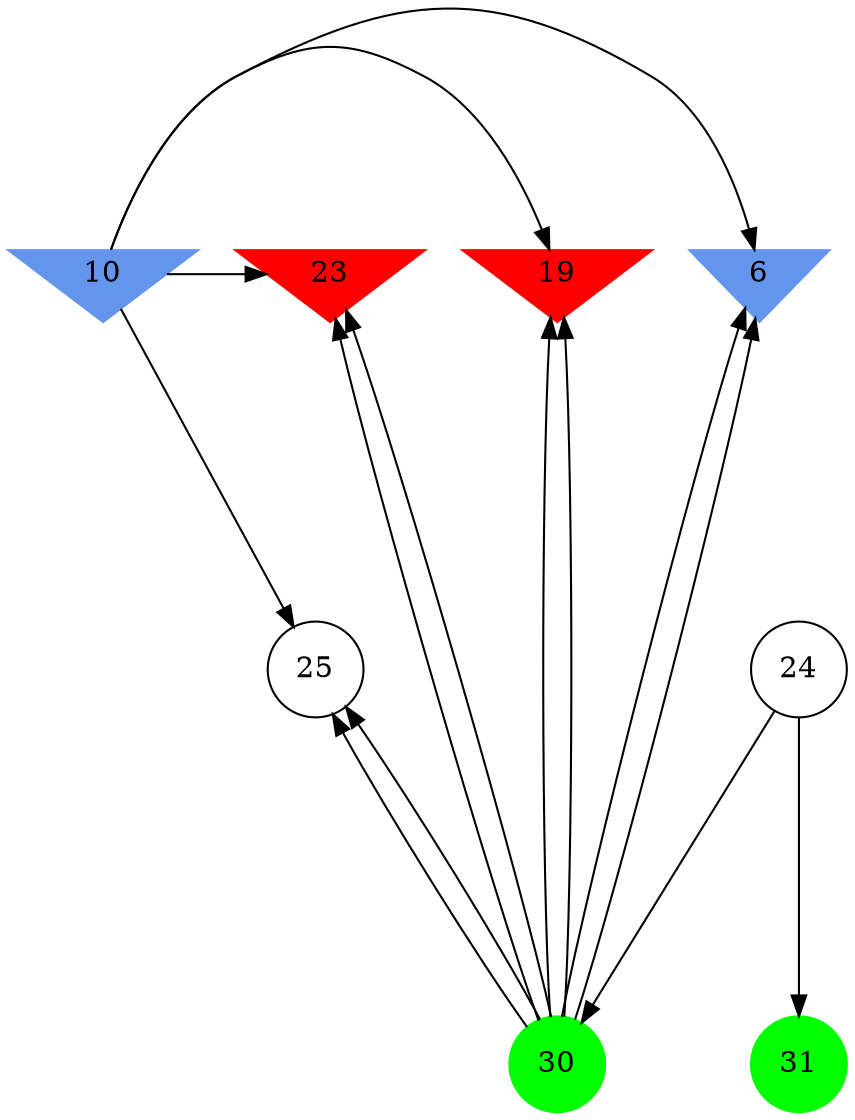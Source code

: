 digraph brain {
	ranksep=2.0;
	6 [shape=invtriangle,style=filled,color=cornflowerblue];
	10 [shape=invtriangle,style=filled,color=cornflowerblue];
	19 [shape=invtriangle,style=filled,color=red];
	23 [shape=invtriangle,style=filled,color=red];
	24 [shape=circle,color=black];
	25 [shape=circle,color=black];
	30 [shape=circle,style=filled,color=green];
	31 [shape=circle,style=filled,color=green];
	24	->	30;
	24	->	31;
	30	->	19;
	30	->	25;
	30	->	6;
	30	->	23;
	30	->	19;
	30	->	25;
	30	->	6;
	30	->	23;
	10	->	19;
	10	->	25;
	10	->	6;
	10	->	23;
	{ rank=same; 6; 10; 19; 23; }
	{ rank=same; 24; 25; }
	{ rank=same; 30; 31; }
}
